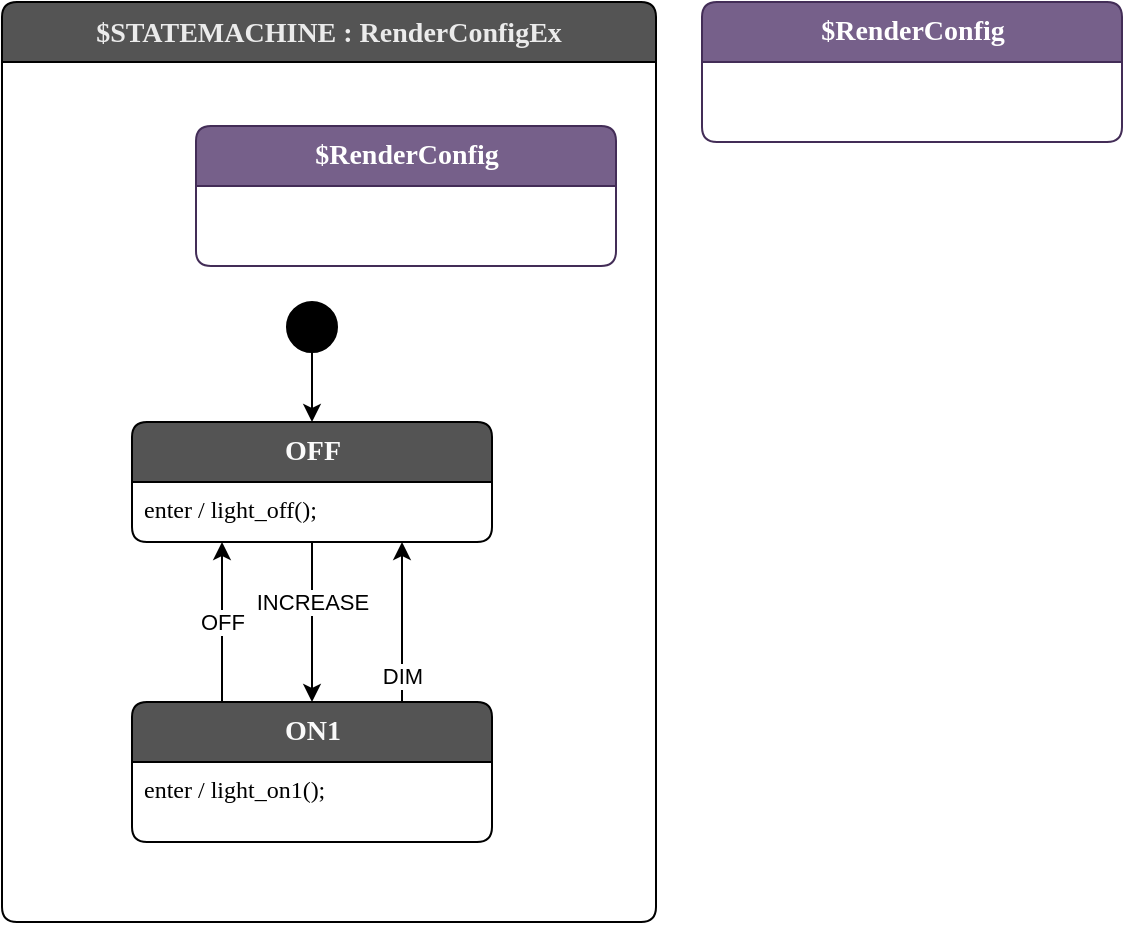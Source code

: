 <mxfile>
    <diagram id="MKuSY8VSyavK2Ai-hcvc" name="Page-1">
        <mxGraphModel dx="1257" dy="792" grid="1" gridSize="10" guides="1" tooltips="1" connect="1" arrows="1" fold="1" page="1" pageScale="1" pageWidth="850" pageHeight="1100" math="0" shadow="0">
            <root>
                <mxCell id="0"/>
                <mxCell id="1" parent="0"/>
                <mxCell id="5" value="$STATEMACHINE : RenderConfigEx" style="shape=swimlane;rotatable=0;align=center;verticalAlign=top;fontFamily=Lucida Console;startSize=30;fontSize=14;fontStyle=1;swimlaneFillColor=default;rounded=1;arcSize=15;absoluteArcSize=1;fillColor=#545454;fontColor=#EBEBEB;" parent="1" vertex="1">
                    <mxGeometry x="40" y="40" width="327" height="460" as="geometry"/>
                </mxCell>
                <mxCell id="6" value=" " style="fontFamily=Lucida Console;align=left;verticalAlign=top;fillColor=none;gradientColor=none;strokeColor=none;rounded=0;spacingLeft=4;resizable=0;movable=0;deletable=0;rotatable=0;autosize=1;" parent="5" vertex="1" connectable="0">
                    <mxGeometry y="30" width="30" height="20" as="geometry"/>
                </mxCell>
                <mxCell id="7" style="edgeStyle=none;html=1;" parent="5" source="8" target="9" edge="1">
                    <mxGeometry relative="1" as="geometry"/>
                </mxCell>
                <mxCell id="8" value="$initial_state" style="shape=ellipse;aspect=fixed;fillColor=#000000;resizable=0;rotatable=0;noLabel=1;editable=0;" parent="5" vertex="1">
                    <mxGeometry x="142.5" y="150" width="25" height="25" as="geometry"/>
                </mxCell>
                <mxCell id="9" value="OFF" style="shape=swimlane;rotatable=0;align=center;verticalAlign=top;fontFamily=Lucida Console;startSize=30;fontSize=14;fontStyle=1;swimlaneFillColor=default;html=1;rounded=1;arcSize=15;absoluteArcSize=1;fillColor=#545454;fontColor=#FAFAFA;" parent="5" vertex="1">
                    <mxGeometry x="65" y="210" width="180" height="60" as="geometry"/>
                </mxCell>
                <mxCell id="10" value="enter / light_off();" style="fontFamily=Lucida Console;align=left;verticalAlign=top;fillColor=none;gradientColor=none;strokeColor=none;rounded=0;spacingLeft=4;resizable=0;movable=0;deletable=0;rotatable=0;autosize=1;" parent="9" vertex="1" connectable="0">
                    <mxGeometry y="30" width="160" height="20" as="geometry"/>
                </mxCell>
                <mxCell id="24" value="DIM" style="edgeStyle=none;html=1;exitX=0.75;exitY=0;exitDx=0;exitDy=0;entryX=0.75;entryY=1;entryDx=0;entryDy=0;" parent="5" source="15" target="9" edge="1">
                    <mxGeometry x="-0.667" relative="1" as="geometry">
                        <mxPoint as="offset"/>
                    </mxGeometry>
                </mxCell>
                <mxCell id="28" style="edgeStyle=none;html=1;exitX=0.5;exitY=1;exitDx=0;exitDy=0;entryX=0.5;entryY=0;entryDx=0;entryDy=0;" parent="5" source="9" target="15" edge="1">
                    <mxGeometry relative="1" as="geometry">
                        <mxPoint x="110" y="370" as="targetPoint"/>
                    </mxGeometry>
                </mxCell>
                <mxCell id="29" value="INCREASE" style="edgeLabel;html=1;align=center;verticalAlign=middle;resizable=0;points=[];" parent="28" vertex="1" connectable="0">
                    <mxGeometry x="-0.39" y="1" relative="1" as="geometry">
                        <mxPoint x="-1" y="5" as="offset"/>
                    </mxGeometry>
                </mxCell>
                <mxCell id="36" value="OFF" style="edgeStyle=none;html=1;exitX=0.25;exitY=0;exitDx=0;exitDy=0;entryX=0.25;entryY=1;entryDx=0;entryDy=0;" parent="5" source="15" target="9" edge="1">
                    <mxGeometry relative="1" as="geometry"/>
                </mxCell>
                <mxCell id="15" value="ON1" style="shape=swimlane;rotatable=0;align=center;verticalAlign=top;fontFamily=Lucida Console;startSize=30;fontSize=14;fontStyle=1;swimlaneFillColor=default;html=1;rounded=1;arcSize=15;absoluteArcSize=1;fillColor=#545454;fontColor=#FAFAFA;" parent="5" vertex="1">
                    <mxGeometry x="65" y="350" width="180" height="70" as="geometry"/>
                </mxCell>
                <mxCell id="16" value="enter / light_on1();" style="fontFamily=Lucida Console;align=left;verticalAlign=top;fillColor=none;gradientColor=none;strokeColor=none;rounded=0;spacingLeft=4;resizable=0;movable=0;deletable=0;rotatable=0;autosize=1;" parent="15" vertex="1" connectable="0">
                    <mxGeometry y="30" width="160" height="20" as="geometry"/>
                </mxCell>
                <mxCell id="62" value="$RenderConfig" style="shape=swimlane;rotatable=0;align=center;verticalAlign=top;fontFamily=Lucida Console;startSize=30;fontSize=14;fontStyle=1;swimlaneFillColor=default;html=1;rounded=1;arcSize=15;absoluteArcSize=1;fillColor=#76608a;strokeColor=#432D57;fontColor=#ffffff;" parent="5" vertex="1" collapsed="1">
                    <mxGeometry x="97" y="62" width="210" height="70" as="geometry">
                        <mxRectangle x="320" y="40" width="360" height="470" as="alternateBounds"/>
                    </mxGeometry>
                </mxCell>
                <mxCell id="63" value="" style="fontFamily=Lucida Console;align=left;verticalAlign=top;fillColor=none;gradientColor=none;strokeColor=none;rounded=0;spacingLeft=4;resizable=0;movable=0;deletable=0;rotatable=0;autosize=1;" parent="62" vertex="1" connectable="0">
                    <mxGeometry y="30" width="50" height="40" as="geometry"/>
                </mxCell>
                <mxCell id="86" value="$CONFIG: AutoExpandedVars" style="shape=swimlane;rotatable=0;align=center;verticalAlign=top;fontFamily=Lucida Console;startSize=30;fontSize=14;fontStyle=1;swimlaneFillColor=default;html=1;rounded=1;arcSize=15;absoluteArcSize=1;fillColor=#76608a;fontColor=#ffffff;strokeColor=#432D57;" parent="62" vertex="1" collapsed="1">
                    <mxGeometry x="360" y="220" width="280" height="70" as="geometry">
                        <mxRectangle x="30" y="170" width="290" height="90" as="alternateBounds"/>
                    </mxGeometry>
                </mxCell>
                <mxCell id="87" value="// sm level - AutoExpandedVars" style="fontFamily=Lucida Console;align=left;verticalAlign=top;fillColor=none;gradientColor=none;strokeColor=none;rounded=0;spacingLeft=4;resizable=0;movable=0;deletable=0;rotatable=0;autosize=1;" parent="86" vertex="1" connectable="0">
                    <mxGeometry y="30" width="240" height="30" as="geometry"/>
                </mxCell>
                <mxCell id="70" value="$CONFIG: VariableDeclarations" style="shape=swimlane;rotatable=0;align=center;verticalAlign=top;fontFamily=Lucida Console;startSize=30;fontSize=14;fontStyle=1;swimlaneFillColor=default;html=1;rounded=1;arcSize=15;absoluteArcSize=1;fillColor=#76608a;fontColor=#ffffff;strokeColor=#432D57;" parent="62" vertex="1" collapsed="1">
                    <mxGeometry x="680" y="220" width="280" height="70" as="geometry">
                        <mxRectangle x="30" y="170" width="290" height="90" as="alternateBounds"/>
                    </mxGeometry>
                </mxCell>
                <mxCell id="71" value="int sm_level; // sm level - VariableDeclarations" style="fontFamily=Lucida Console;align=left;verticalAlign=top;fillColor=none;gradientColor=none;strokeColor=none;rounded=0;spacingLeft=4;resizable=0;movable=0;deletable=0;rotatable=0;autosize=1;" parent="70" vertex="1" connectable="0">
                    <mxGeometry y="30" width="370" height="30" as="geometry"/>
                </mxCell>
                <mxCell id="72" value="&lt;b&gt;$NOTES&lt;/b&gt;&lt;br&gt;Anything you type in the &lt;b&gt;VariableDeclarations&amp;nbsp;&lt;/b&gt;vertex ends up in the generated h file. It is combined with the C# &lt;b&gt;IRenderConfigC.VariableDeclarations&amp;nbsp;&lt;/b&gt;config." style="shape=rectangle;rounded=1;arcSize=15;absoluteArcSize=1;align=left;verticalAlign=top;whiteSpace=wrap;html=1;spacingLeft=4;strokeWidth=1;strokeColor=default;fillColor=#fff2cc;fontColor=#000000;gradientColor=#ffd966;" parent="70" vertex="1">
                    <mxGeometry x="60" y="140" width="330" height="70" as="geometry"/>
                </mxCell>
                <mxCell id="88" value="$CONFIG: FileTop" style="shape=swimlane;rotatable=0;align=center;verticalAlign=top;fontFamily=Lucida Console;startSize=30;fontSize=14;fontStyle=1;swimlaneFillColor=default;html=1;rounded=1;arcSize=15;absoluteArcSize=1;fillColor=#76608a;fontColor=#ffffff;strokeColor=#432D57;" parent="62" vertex="1" collapsed="1">
                    <mxGeometry x="40" y="220" width="280" height="70" as="geometry">
                        <mxRectangle x="30" y="60" width="290" height="90" as="alternateBounds"/>
                    </mxGeometry>
                </mxCell>
                <mxCell id="89" value="// sm level - FileTop" style="fontFamily=Lucida Console;align=left;verticalAlign=top;fillColor=none;gradientColor=none;strokeColor=none;rounded=0;spacingLeft=4;resizable=0;movable=0;deletable=0;rotatable=0;autosize=1;" parent="88" vertex="1" connectable="0">
                    <mxGeometry y="30" width="180" height="30" as="geometry"/>
                </mxCell>
                <mxCell id="92" value="&lt;b&gt;$NOTES&lt;/b&gt;&lt;br&gt;IRenderConfig settings that are used for any programming language." style="shape=rectangle;rounded=1;arcSize=15;absoluteArcSize=1;align=left;verticalAlign=top;whiteSpace=wrap;html=1;spacingLeft=4;strokeWidth=1;strokeColor=default;fillColor=#fff2cc;fontColor=#000000;gradientColor=#ffd966;" parent="62" vertex="1">
                    <mxGeometry x="40" y="150" width="440" height="40" as="geometry"/>
                </mxCell>
                <mxCell id="64" value="$CONFIG: HFileIncludes" style="shape=swimlane;rotatable=0;align=center;verticalAlign=top;fontFamily=Lucida Console;startSize=30;fontSize=14;fontStyle=1;swimlaneFillColor=default;html=1;rounded=1;arcSize=15;absoluteArcSize=1;fillColor=#76608a;fontColor=#ffffff;strokeColor=#432D57;" parent="62" vertex="1" collapsed="1">
                    <mxGeometry x="360" y="430" width="280" height="70" as="geometry">
                        <mxRectangle x="30" y="60" width="290" height="90" as="alternateBounds"/>
                    </mxGeometry>
                </mxCell>
                <mxCell id="65" value="// sm level - HFileIncludes" style="fontFamily=Lucida Console;align=left;verticalAlign=top;fillColor=none;gradientColor=none;strokeColor=none;rounded=0;spacingLeft=4;resizable=0;movable=0;deletable=0;rotatable=0;autosize=1;" parent="64" vertex="1" connectable="0">
                    <mxGeometry y="30" width="220" height="30" as="geometry"/>
                </mxCell>
                <mxCell id="66" value="&lt;b&gt;$NOTES&lt;/b&gt;&lt;br&gt;Anything you type in the &lt;b&gt;HFileIncludes &lt;/b&gt;vertex ends up in the generated h file. It is combined with the C# &lt;b&gt;IRenderConfigC.HFileIncludes&lt;/b&gt; config." style="shape=rectangle;rounded=1;arcSize=15;absoluteArcSize=1;align=left;verticalAlign=top;whiteSpace=wrap;html=1;spacingLeft=4;strokeWidth=1;strokeColor=default;fillColor=#fff2cc;fontColor=#000000;gradientColor=#ffd966;" parent="64" vertex="1">
                    <mxGeometry x="40" y="120" width="330" height="70" as="geometry"/>
                </mxCell>
                <mxCell id="67" value="$CONFIG: CFileIncludes" style="shape=swimlane;rotatable=0;align=center;verticalAlign=top;fontFamily=Lucida Console;startSize=30;fontSize=14;fontStyle=1;swimlaneFillColor=default;html=1;rounded=1;arcSize=15;absoluteArcSize=1;fillColor=#76608a;fontColor=#ffffff;strokeColor=#432D57;" parent="62" vertex="1" collapsed="1">
                    <mxGeometry x="40" y="430" width="280" height="70" as="geometry">
                        <mxRectangle x="30" y="170" width="290" height="90" as="alternateBounds"/>
                    </mxGeometry>
                </mxCell>
                <mxCell id="68" value="// sm level - CFileIncludes" style="fontFamily=Lucida Console;align=left;verticalAlign=top;fillColor=none;gradientColor=none;strokeColor=none;rounded=0;spacingLeft=4;resizable=0;movable=0;deletable=0;rotatable=0;autosize=1;" parent="67" vertex="1" connectable="0">
                    <mxGeometry y="30" width="220" height="30" as="geometry"/>
                </mxCell>
                <mxCell id="69" value="&lt;b&gt;$NOTES&lt;/b&gt;&lt;br&gt;Anything you type in the &lt;b&gt;CFileIncludes &lt;/b&gt;vertex ends up in the generated h file. It is combined with the C# &lt;b&gt;IRenderConfigC.CFileIncludes&lt;/b&gt; config." style="shape=rectangle;rounded=1;arcSize=15;absoluteArcSize=1;align=left;verticalAlign=top;whiteSpace=wrap;html=1;spacingLeft=4;strokeWidth=1;strokeColor=default;fillColor=#fff2cc;fontColor=#000000;gradientColor=#ffd966;" parent="67" vertex="1">
                    <mxGeometry x="50" y="130" width="330" height="70" as="geometry"/>
                </mxCell>
                <mxCell id="74" value="$CONFIG: HFileTop" style="shape=swimlane;rotatable=0;align=center;verticalAlign=top;fontFamily=Lucida Console;startSize=30;fontSize=14;fontStyle=1;swimlaneFillColor=default;html=1;rounded=1;arcSize=15;absoluteArcSize=1;fillColor=#76608a;fontColor=#ffffff;strokeColor=#432D57;" parent="62" vertex="1" collapsed="1">
                    <mxGeometry x="680" y="430" width="280" height="70" as="geometry">
                        <mxRectangle x="30" y="60" width="290" height="90" as="alternateBounds"/>
                    </mxGeometry>
                </mxCell>
                <mxCell id="75" value="// sm level - HFileTop" style="fontFamily=Lucida Console;align=left;verticalAlign=top;fillColor=none;gradientColor=none;strokeColor=none;rounded=0;spacingLeft=4;resizable=0;movable=0;deletable=0;rotatable=0;autosize=1;" parent="74" vertex="1" connectable="0">
                    <mxGeometry y="30" width="180" height="30" as="geometry"/>
                </mxCell>
                <mxCell id="77" value="$CONFIG: CFileTop" style="shape=swimlane;rotatable=0;align=center;verticalAlign=top;fontFamily=Lucida Console;startSize=30;fontSize=14;fontStyle=1;swimlaneFillColor=default;html=1;rounded=1;arcSize=15;absoluteArcSize=1;fillColor=#76608a;fontColor=#ffffff;strokeColor=#432D57;" parent="62" vertex="1" collapsed="1">
                    <mxGeometry x="1000" y="430" width="280" height="70" as="geometry">
                        <mxRectangle x="30" y="170" width="290" height="90" as="alternateBounds"/>
                    </mxGeometry>
                </mxCell>
                <mxCell id="78" value="// sm level - CFileTop" style="fontFamily=Lucida Console;align=left;verticalAlign=top;fillColor=none;gradientColor=none;strokeColor=none;rounded=0;spacingLeft=4;resizable=0;movable=0;deletable=0;rotatable=0;autosize=1;" parent="77" vertex="1" connectable="0">
                    <mxGeometry y="30" width="180" height="30" as="geometry"/>
                </mxCell>
                <mxCell id="93" value="&lt;b&gt;$NOTES&lt;/b&gt;&lt;br&gt;IRenderConfigC settings that are used for C." style="shape=rectangle;rounded=1;arcSize=15;absoluteArcSize=1;align=left;verticalAlign=top;whiteSpace=wrap;html=1;spacingLeft=4;strokeWidth=1;strokeColor=default;fillColor=#fff2cc;fontColor=#000000;gradientColor=#ffd966;" parent="62" vertex="1">
                    <mxGeometry x="40" y="360" width="440" height="40" as="geometry"/>
                </mxCell>
                <mxCell id="94" value="&lt;b&gt;$NOTES&lt;/b&gt;&lt;br&gt;IRenderConfigCSharp settings that are used for CSharp." style="shape=rectangle;rounded=1;arcSize=15;absoluteArcSize=1;align=left;verticalAlign=top;whiteSpace=wrap;html=1;spacingLeft=4;strokeWidth=1;strokeColor=default;fillColor=#fff2cc;fontColor=#000000;gradientColor=#ffd966;" parent="62" vertex="1">
                    <mxGeometry x="40" y="560" width="440" height="40" as="geometry"/>
                </mxCell>
                <mxCell id="73" value="&lt;b&gt;$NOTES&lt;/b&gt;&lt;br&gt;Note that generic expansions can only be created from the C# file within the &lt;b&gt;IRenderConfig&amp;nbsp;&lt;/b&gt;section for now." style="shape=rectangle;rounded=1;arcSize=15;absoluteArcSize=1;align=left;verticalAlign=top;whiteSpace=wrap;html=1;spacingLeft=4;strokeWidth=1;strokeColor=default;fillColor=#fff2cc;fontColor=#000000;gradientColor=#ffd966;" parent="62" vertex="1">
                    <mxGeometry x="40" y="40" width="310" height="60" as="geometry"/>
                </mxCell>
                <mxCell id="115" value="$CONFIG: CSharpBaseList" style="shape=swimlane;rotatable=0;align=center;verticalAlign=top;fontFamily=Lucida Console;startSize=30;fontSize=14;fontStyle=1;swimlaneFillColor=default;html=1;rounded=1;arcSize=15;absoluteArcSize=1;fillColor=#76608a;fontColor=#ffffff;strokeColor=#432D57;" parent="62" vertex="1" collapsed="1">
                    <mxGeometry x="40" y="610" width="280" height="70" as="geometry">
                        <mxRectangle x="30" y="170" width="290" height="90" as="alternateBounds"/>
                    </mxGeometry>
                </mxCell>
                <mxCell id="116" value="SomeClass, ISomeInterface" style="fontFamily=Lucida Console;align=left;verticalAlign=top;fillColor=none;gradientColor=none;strokeColor=none;rounded=0;spacingLeft=4;resizable=0;movable=0;deletable=0;rotatable=0;autosize=1;" parent="115" vertex="1" connectable="0">
                    <mxGeometry y="30" width="210" height="30" as="geometry"/>
                </mxCell>
                <mxCell id="95" value="$CONFIG: CSharpUsings" style="shape=swimlane;rotatable=0;align=center;verticalAlign=top;fontFamily=Lucida Console;startSize=30;fontSize=14;fontStyle=1;swimlaneFillColor=default;html=1;rounded=1;arcSize=15;absoluteArcSize=1;fillColor=#76608a;fontColor=#ffffff;strokeColor=#432D57;" parent="62" vertex="1" collapsed="1">
                    <mxGeometry x="360" y="610" width="280" height="70" as="geometry">
                        <mxRectangle x="30" y="170" width="290" height="90" as="alternateBounds"/>
                    </mxGeometry>
                </mxCell>
                <mxCell id="96" value="// sm level - Usings" style="fontFamily=Lucida Console;align=left;verticalAlign=top;fillColor=none;gradientColor=none;strokeColor=none;rounded=0;spacingLeft=4;resizable=0;movable=0;deletable=0;rotatable=0;autosize=1;" parent="95" vertex="1" connectable="0">
                    <mxGeometry y="30" width="170" height="30" as="geometry"/>
                </mxCell>
                <mxCell id="97" value="&lt;b&gt;$NOTES&lt;/b&gt;&lt;br&gt;Anything you type in the &lt;b&gt;CSharpUsings&amp;nbsp;&lt;/b&gt;vertex ends up in the generated .cs file. It is combined with the C# &lt;b&gt;IRenderConfigCSharp.Usings&lt;/b&gt; config." style="shape=rectangle;rounded=1;arcSize=15;absoluteArcSize=1;align=left;verticalAlign=top;whiteSpace=wrap;html=1;spacingLeft=4;strokeWidth=1;strokeColor=default;fillColor=#fff2cc;fontColor=#000000;gradientColor=#ffd966;" parent="95" vertex="1">
                    <mxGeometry x="50" y="130" width="330" height="70" as="geometry"/>
                </mxCell>
                <mxCell id="98" value="$CONFIG: CSharpNameSpace" style="shape=swimlane;rotatable=0;align=center;verticalAlign=top;fontFamily=Lucida Console;startSize=30;fontSize=14;fontStyle=1;swimlaneFillColor=default;html=1;rounded=1;arcSize=15;absoluteArcSize=1;fillColor=#76608a;fontColor=#ffffff;strokeColor=#432D57;" parent="62" vertex="1" collapsed="1">
                    <mxGeometry x="680" y="610" width="280" height="70" as="geometry">
                        <mxRectangle x="30" y="60" width="290" height="90" as="alternateBounds"/>
                    </mxGeometry>
                </mxCell>
                <mxCell id="99" value="// sm level - NameSpace" style="fontFamily=Lucida Console;align=left;verticalAlign=top;fillColor=none;gradientColor=none;strokeColor=none;rounded=0;spacingLeft=4;resizable=0;movable=0;deletable=0;rotatable=0;autosize=1;" parent="98" vertex="1" connectable="0">
                    <mxGeometry y="30" width="190" height="30" as="geometry"/>
                </mxCell>
                <mxCell id="101" value="&lt;b&gt;$NOTES&lt;/b&gt;&lt;br&gt;Anything you type in the &lt;b&gt;CSharpNameSpace&amp;nbsp;&lt;/b&gt;vertex ends up in the generated .cs file. It is combined with the C# &lt;b&gt;IRenderConfigCSharp.NameSpace&lt;/b&gt; config." style="shape=rectangle;rounded=1;arcSize=15;absoluteArcSize=1;align=left;verticalAlign=top;whiteSpace=wrap;html=1;spacingLeft=4;strokeWidth=1;strokeColor=default;fillColor=#fff2cc;fontColor=#000000;gradientColor=#ffd966;" parent="98" vertex="1">
                    <mxGeometry x="60" y="140" width="330" height="70" as="geometry"/>
                </mxCell>
                <mxCell id="108" value="$CONFIG: CSharpClassCode" style="shape=swimlane;rotatable=0;align=center;verticalAlign=top;fontFamily=Lucida Console;startSize=30;fontSize=14;fontStyle=1;swimlaneFillColor=default;html=1;rounded=1;arcSize=15;absoluteArcSize=1;fillColor=#76608a;fontColor=#ffffff;strokeColor=#432D57;" parent="62" vertex="1" collapsed="1">
                    <mxGeometry x="1000" y="610" width="280" height="70" as="geometry">
                        <mxRectangle x="30" y="60" width="290" height="90" as="alternateBounds"/>
                    </mxGeometry>
                </mxCell>
                <mxCell id="109" value="// sm level - CSharpClassCode" style="fontFamily=Lucida Console;align=left;verticalAlign=top;fillColor=none;gradientColor=none;strokeColor=none;rounded=0;spacingLeft=4;resizable=0;movable=0;deletable=0;rotatable=0;autosize=1;" parent="108" vertex="1" connectable="0">
                    <mxGeometry y="30" width="240" height="30" as="geometry"/>
                </mxCell>
                <mxCell id="110" value="&lt;b&gt;$NOTES&lt;/b&gt;&lt;br&gt;Anything you type in the &lt;b&gt;CSharpNameSpace&amp;nbsp;&lt;/b&gt;vertex ends up in the generated .cs file. It is combined with the C# &lt;b&gt;IRenderConfigCSharp.NameSpace&lt;/b&gt; config." style="shape=rectangle;rounded=1;arcSize=15;absoluteArcSize=1;align=left;verticalAlign=top;whiteSpace=wrap;html=1;spacingLeft=4;strokeWidth=1;strokeColor=default;fillColor=#fff2cc;fontColor=#000000;gradientColor=#ffd966;" parent="108" vertex="1">
                    <mxGeometry x="60" y="140" width="330" height="70" as="geometry"/>
                </mxCell>
                <mxCell id="111" value="$CONFIG: CSharpUseNullable" style="shape=swimlane;rotatable=0;align=center;verticalAlign=top;fontFamily=Lucida Console;startSize=30;fontSize=14;fontStyle=1;swimlaneFillColor=default;html=1;rounded=1;arcSize=15;absoluteArcSize=1;fillColor=#76608a;fontColor=#ffffff;strokeColor=#432D57;" parent="62" vertex="1">
                    <mxGeometry x="1320" y="610" width="280" height="70" as="geometry">
                        <mxRectangle x="1000" y="610" width="280" height="70" as="alternateBounds"/>
                    </mxGeometry>
                </mxCell>
                <mxCell id="112" value="false" style="fontFamily=Lucida Console;align=left;verticalAlign=top;fillColor=none;gradientColor=none;strokeColor=none;rounded=0;spacingLeft=4;resizable=0;movable=0;deletable=0;rotatable=0;autosize=1;" parent="111" vertex="1" connectable="0">
                    <mxGeometry y="30" width="60" height="30" as="geometry"/>
                </mxCell>
                <mxCell id="113" value="$CONFIG: CSharpUsePartialClass" style="shape=swimlane;rotatable=0;align=center;verticalAlign=top;fontFamily=Lucida Console;startSize=30;fontSize=14;fontStyle=1;swimlaneFillColor=default;html=1;rounded=1;arcSize=15;absoluteArcSize=1;fillColor=#76608a;fontColor=#ffffff;strokeColor=#432D57;" parent="62" vertex="1">
                    <mxGeometry x="1640" y="610" width="320" height="70" as="geometry">
                        <mxRectangle x="1000" y="610" width="280" height="70" as="alternateBounds"/>
                    </mxGeometry>
                </mxCell>
                <mxCell id="114" value="false" style="fontFamily=Lucida Console;align=left;verticalAlign=top;fillColor=none;gradientColor=none;strokeColor=none;rounded=0;spacingLeft=4;resizable=0;movable=0;deletable=0;rotatable=0;autosize=1;" parent="113" vertex="1" connectable="0">
                    <mxGeometry y="30" width="60" height="30" as="geometry"/>
                </mxCell>
                <mxCell id="117" value="&lt;b&gt;$NOTES&lt;/b&gt;&lt;br&gt;IRenderConfigJavaScript settings that are used for JavaScript." style="shape=rectangle;rounded=1;arcSize=15;absoluteArcSize=1;align=left;verticalAlign=top;whiteSpace=wrap;html=1;spacingLeft=4;strokeWidth=1;strokeColor=default;fillColor=#fff2cc;fontColor=#000000;gradientColor=#ffd966;" parent="62" vertex="1">
                    <mxGeometry x="40" y="720" width="440" height="40" as="geometry"/>
                </mxCell>
                <mxCell id="118" value="$CONFIG: JavaScriptExtendsSuperClass" style="shape=swimlane;rotatable=0;align=center;verticalAlign=top;fontFamily=Lucida Console;startSize=30;fontSize=14;fontStyle=1;swimlaneFillColor=default;html=1;rounded=1;arcSize=15;absoluteArcSize=1;fillColor=#76608a;fontColor=#ffffff;strokeColor=#432D57;" parent="62" vertex="1">
                    <mxGeometry x="40" y="770" width="360" height="70" as="geometry">
                        <mxRectangle x="40" y="770" width="360" height="70" as="alternateBounds"/>
                    </mxGeometry>
                </mxCell>
                <mxCell id="119" value="sm level - ExtendsSuperClass" style="fontFamily=Lucida Console;align=left;verticalAlign=top;fillColor=none;gradientColor=none;strokeColor=none;rounded=0;spacingLeft=4;resizable=0;movable=0;deletable=0;rotatable=0;autosize=1;" parent="118" vertex="1" connectable="0">
                    <mxGeometry y="30" width="230" height="30" as="geometry"/>
                </mxCell>
                <mxCell id="120" value="$CONFIG: JavaScriptClassCode" style="shape=swimlane;rotatable=0;align=center;verticalAlign=top;fontFamily=Lucida Console;startSize=30;fontSize=14;fontStyle=1;swimlaneFillColor=default;html=1;rounded=1;arcSize=15;absoluteArcSize=1;fillColor=#76608a;fontColor=#ffffff;strokeColor=#432D57;" parent="62" vertex="1">
                    <mxGeometry x="440" y="770" width="320" height="70" as="geometry">
                        <mxRectangle x="440" y="770" width="360" height="70" as="alternateBounds"/>
                    </mxGeometry>
                </mxCell>
                <mxCell id="121" value="sm level - ClassCode" style="fontFamily=Lucida Console;align=left;verticalAlign=top;fillColor=none;gradientColor=none;strokeColor=none;rounded=0;spacingLeft=4;resizable=0;movable=0;deletable=0;rotatable=0;autosize=1;" parent="120" vertex="1" connectable="0">
                    <mxGeometry y="30" width="170" height="30" as="geometry"/>
                </mxCell>
                <mxCell id="122" value="$CONFIG: JavaScriptUseExportOnClass" style="shape=swimlane;rotatable=0;align=center;verticalAlign=top;fontFamily=Lucida Console;startSize=30;fontSize=14;fontStyle=1;swimlaneFillColor=default;html=1;rounded=1;arcSize=15;absoluteArcSize=1;fillColor=#76608a;fontColor=#ffffff;strokeColor=#432D57;" parent="62" vertex="1">
                    <mxGeometry x="800" y="770" width="360" height="70" as="geometry">
                        <mxRectangle x="840" y="770" width="360" height="70" as="alternateBounds"/>
                    </mxGeometry>
                </mxCell>
                <mxCell id="123" value="true" style="fontFamily=Lucida Console;align=left;verticalAlign=top;fillColor=none;gradientColor=none;strokeColor=none;rounded=0;spacingLeft=4;resizable=0;movable=0;deletable=0;rotatable=0;autosize=1;" parent="122" vertex="1" connectable="0">
                    <mxGeometry y="30" width="50" height="30" as="geometry"/>
                </mxCell>
                <mxCell id="124" value="$CONFIG: JavaScriptPrivatePrefix" style="shape=swimlane;rotatable=0;align=center;verticalAlign=top;fontFamily=Lucida Console;startSize=30;fontSize=14;fontStyle=1;swimlaneFillColor=default;html=1;rounded=1;arcSize=15;absoluteArcSize=1;fillColor=#76608a;fontColor=#ffffff;strokeColor=#432D57;" parent="62" vertex="1">
                    <mxGeometry x="1200" y="770" width="360" height="70" as="geometry">
                        <mxRectangle x="1240" y="770" width="360" height="70" as="alternateBounds"/>
                    </mxGeometry>
                </mxCell>
                <mxCell id="125" value="sm level - PrivatePrefix" style="fontFamily=Lucida Console;align=left;verticalAlign=top;fillColor=none;gradientColor=none;strokeColor=none;rounded=0;spacingLeft=4;resizable=0;movable=0;deletable=0;rotatable=0;autosize=1;" parent="124" vertex="1" connectable="0">
                    <mxGeometry y="30" width="200" height="30" as="geometry"/>
                </mxCell>
                <mxCell id="126" value="$CONFIG: TriggerMap" style="shape=swimlane;rotatable=0;align=center;verticalAlign=top;fontFamily=Lucida Console;startSize=30;fontSize=14;fontStyle=1;swimlaneFillColor=default;html=1;rounded=1;arcSize=15;absoluteArcSize=1;fillColor=#76608a;fontColor=#ffffff;strokeColor=#432D57;" parent="62" vertex="1" collapsed="1">
                    <mxGeometry x="1000" y="220" width="280" height="70" as="geometry">
                        <mxRectangle x="30" y="60" width="290" height="90" as="alternateBounds"/>
                    </mxGeometry>
                </mxCell>
                <mxCell id="127" value="// some trigger mapping..." style="fontFamily=Lucida Console;align=left;verticalAlign=top;fillColor=none;gradientColor=none;strokeColor=none;rounded=0;spacingLeft=4;resizable=0;movable=0;deletable=0;rotatable=0;autosize=1;" parent="126" vertex="1" connectable="0">
                    <mxGeometry y="30" width="210" height="30" as="geometry"/>
                </mxCell>
                <mxCell id="40" value="$RenderConfig" style="shape=swimlane;rotatable=0;align=center;verticalAlign=top;fontFamily=Lucida Console;startSize=30;fontSize=14;fontStyle=1;swimlaneFillColor=default;html=1;rounded=1;arcSize=15;absoluteArcSize=1;fillColor=#76608a;strokeColor=#432D57;fontColor=#ffffff;" parent="1" vertex="1" collapsed="1">
                    <mxGeometry x="390" y="40" width="210" height="70" as="geometry">
                        <mxRectangle x="320" y="40" width="360" height="470" as="alternateBounds"/>
                    </mxGeometry>
                </mxCell>
                <mxCell id="41" value="" style="fontFamily=Lucida Console;align=left;verticalAlign=top;fillColor=none;gradientColor=none;strokeColor=none;rounded=0;spacingLeft=4;resizable=0;movable=0;deletable=0;rotatable=0;autosize=1;" parent="40" vertex="1" connectable="0">
                    <mxGeometry y="30" width="50" height="40" as="geometry"/>
                </mxCell>
                <mxCell id="42" value="$CONFIG: HFileIncludes" style="shape=swimlane;rotatable=0;align=center;verticalAlign=top;fontFamily=Lucida Console;startSize=30;fontSize=14;fontStyle=1;swimlaneFillColor=default;html=1;rounded=1;arcSize=15;absoluteArcSize=1;fillColor=#76608a;fontColor=#ffffff;strokeColor=#432D57;" parent="40" vertex="1" collapsed="1">
                    <mxGeometry x="30" y="60" width="280" height="70" as="geometry">
                        <mxRectangle x="30" y="60" width="290" height="90" as="alternateBounds"/>
                    </mxGeometry>
                </mxCell>
                <mxCell id="43" value="// top level - HFileIncludes" style="fontFamily=Lucida Console;align=left;verticalAlign=top;fillColor=none;gradientColor=none;strokeColor=none;rounded=0;spacingLeft=4;resizable=0;movable=0;deletable=0;rotatable=0;autosize=1;" parent="42" vertex="1" connectable="0">
                    <mxGeometry y="30" width="230" height="30" as="geometry"/>
                </mxCell>
                <mxCell id="57" value="&lt;b&gt;$NOTES&lt;/b&gt;&lt;br&gt;Anything you type in the &lt;b&gt;HFileIncludes &lt;/b&gt;vertex ends up in the generated h file. It is combined with the C# &lt;b&gt;IRenderConfigC.HFileIncludes&lt;/b&gt; config." style="shape=rectangle;rounded=1;arcSize=15;absoluteArcSize=1;align=left;verticalAlign=top;whiteSpace=wrap;html=1;spacingLeft=4;strokeWidth=1;strokeColor=default;fillColor=#fff2cc;fontColor=#000000;gradientColor=#ffd966;" parent="42" vertex="1">
                    <mxGeometry x="40" y="120" width="330" height="70" as="geometry"/>
                </mxCell>
                <mxCell id="58" value="&lt;b&gt;$NOTES&lt;/b&gt;&lt;br&gt;Note that generic expansions can only be created from the C# file within the &lt;b&gt;IRenderConfigC &lt;/b&gt;section for now." style="shape=rectangle;rounded=1;arcSize=15;absoluteArcSize=1;align=left;verticalAlign=top;whiteSpace=wrap;html=1;spacingLeft=4;strokeWidth=1;strokeColor=default;fillColor=#fff2cc;fontColor=#000000;gradientColor=#ffd966;" parent="40" vertex="1">
                    <mxGeometry x="350" y="60" width="250" height="70" as="geometry"/>
                </mxCell>
                <mxCell id="48" value="$CONFIG: CFileIncludes" style="shape=swimlane;rotatable=0;align=center;verticalAlign=top;fontFamily=Lucida Console;startSize=30;fontSize=14;fontStyle=1;swimlaneFillColor=default;html=1;rounded=1;arcSize=15;absoluteArcSize=1;fillColor=#76608a;fontColor=#ffffff;strokeColor=#432D57;" parent="40" vertex="1" collapsed="1">
                    <mxGeometry x="30" y="160" width="280" height="70" as="geometry">
                        <mxRectangle x="30" y="170" width="290" height="90" as="alternateBounds"/>
                    </mxGeometry>
                </mxCell>
                <mxCell id="49" value="// top level - CFileIncludes" style="fontFamily=Lucida Console;align=left;verticalAlign=top;fillColor=none;gradientColor=none;strokeColor=none;rounded=0;spacingLeft=4;resizable=0;movable=0;deletable=0;rotatable=0;autosize=1;" parent="48" vertex="1" connectable="0">
                    <mxGeometry y="30" width="230" height="30" as="geometry"/>
                </mxCell>
                <mxCell id="59" value="&lt;b&gt;$NOTES&lt;/b&gt;&lt;br&gt;Anything you type in the &lt;b&gt;CFileIncludes &lt;/b&gt;vertex ends up in the generated h file. It is combined with the C# &lt;b&gt;IRenderConfigC.CFileIncludes&lt;/b&gt; config." style="shape=rectangle;rounded=1;arcSize=15;absoluteArcSize=1;align=left;verticalAlign=top;whiteSpace=wrap;html=1;spacingLeft=4;strokeWidth=1;strokeColor=default;fillColor=#fff2cc;fontColor=#000000;gradientColor=#ffd966;" parent="48" vertex="1">
                    <mxGeometry x="50" y="130" width="330" height="70" as="geometry"/>
                </mxCell>
                <mxCell id="50" value="$CONFIG: VariableDeclarations" style="shape=swimlane;rotatable=0;align=center;verticalAlign=top;fontFamily=Lucida Console;startSize=30;fontSize=14;fontStyle=1;swimlaneFillColor=default;html=1;rounded=1;arcSize=15;absoluteArcSize=1;fillColor=#76608a;fontColor=#ffffff;strokeColor=#432D57;" parent="40" vertex="1" collapsed="1">
                    <mxGeometry x="30" y="260" width="280" height="70" as="geometry">
                        <mxRectangle x="30" y="170" width="290" height="90" as="alternateBounds"/>
                    </mxGeometry>
                </mxCell>
                <mxCell id="51" value="int top_level; // top level - VariableDeclarations" style="fontFamily=Lucida Console;align=left;verticalAlign=top;fillColor=none;gradientColor=none;strokeColor=none;rounded=0;spacingLeft=4;resizable=0;movable=0;deletable=0;rotatable=0;autosize=1;" parent="50" vertex="1" connectable="0">
                    <mxGeometry y="30" width="390" height="30" as="geometry"/>
                </mxCell>
                <mxCell id="60" value="&lt;b&gt;$NOTES&lt;/b&gt;&lt;br&gt;Anything you type in the &lt;b&gt;VariableDeclarations&amp;nbsp;&lt;/b&gt;vertex ends up in the generated h file. It is combined with the C# &lt;b&gt;IRenderConfigC.VariableDeclarations&amp;nbsp;&lt;/b&gt;config." style="shape=rectangle;rounded=1;arcSize=15;absoluteArcSize=1;align=left;verticalAlign=top;whiteSpace=wrap;html=1;spacingLeft=4;strokeWidth=1;strokeColor=default;fillColor=#fff2cc;fontColor=#000000;gradientColor=#ffd966;" parent="50" vertex="1">
                    <mxGeometry x="60" y="140" width="330" height="70" as="geometry"/>
                </mxCell>
                <mxCell id="82" value="$CONFIG: CFileTop" style="shape=swimlane;rotatable=0;align=center;verticalAlign=top;fontFamily=Lucida Console;startSize=30;fontSize=14;fontStyle=1;swimlaneFillColor=default;html=1;rounded=1;arcSize=15;absoluteArcSize=1;fillColor=#76608a;fontColor=#ffffff;strokeColor=#432D57;" parent="40" vertex="1" collapsed="1">
                    <mxGeometry x="680" y="360" width="280" height="70" as="geometry">
                        <mxRectangle x="30" y="170" width="290" height="90" as="alternateBounds"/>
                    </mxGeometry>
                </mxCell>
                <mxCell id="83" value="// top level - CFileTop" style="fontFamily=Lucida Console;align=left;verticalAlign=top;fillColor=none;gradientColor=none;strokeColor=none;rounded=0;spacingLeft=4;resizable=0;movable=0;deletable=0;rotatable=0;autosize=1;" parent="82" vertex="1" connectable="0">
                    <mxGeometry y="30" width="190" height="30" as="geometry"/>
                </mxCell>
                <mxCell id="80" value="$CONFIG: HFileTop" style="shape=swimlane;rotatable=0;align=center;verticalAlign=top;fontFamily=Lucida Console;startSize=30;fontSize=14;fontStyle=1;swimlaneFillColor=default;html=1;rounded=1;arcSize=15;absoluteArcSize=1;fillColor=#76608a;fontColor=#ffffff;strokeColor=#432D57;" parent="40" vertex="1" collapsed="1">
                    <mxGeometry x="360" y="360" width="280" height="70" as="geometry">
                        <mxRectangle x="30" y="60" width="290" height="90" as="alternateBounds"/>
                    </mxGeometry>
                </mxCell>
                <mxCell id="81" value="// top level - HFileTop" style="fontFamily=Lucida Console;align=left;verticalAlign=top;fillColor=none;gradientColor=none;strokeColor=none;rounded=0;spacingLeft=4;resizable=0;movable=0;deletable=0;rotatable=0;autosize=1;" parent="80" vertex="1" connectable="0">
                    <mxGeometry y="30" width="190" height="30" as="geometry"/>
                </mxCell>
                <mxCell id="90" value="$CONFIG: FileTop" style="shape=swimlane;rotatable=0;align=center;verticalAlign=top;fontFamily=Lucida Console;startSize=30;fontSize=14;fontStyle=1;swimlaneFillColor=default;html=1;rounded=1;arcSize=15;absoluteArcSize=1;fillColor=#76608a;fontColor=#ffffff;strokeColor=#432D57;" parent="40" vertex="1" collapsed="1">
                    <mxGeometry x="30" y="360" width="280" height="70" as="geometry">
                        <mxRectangle x="30" y="60" width="290" height="90" as="alternateBounds"/>
                    </mxGeometry>
                </mxCell>
                <mxCell id="91" value="// top level - FileTop" style="fontFamily=Lucida Console;align=left;verticalAlign=top;fillColor=none;gradientColor=none;strokeColor=none;rounded=0;spacingLeft=4;resizable=0;movable=0;deletable=0;rotatable=0;autosize=1;" parent="90" vertex="1" connectable="0">
                    <mxGeometry y="30" width="180" height="30" as="geometry"/>
                </mxCell>
                <mxCell id="84" value="$CONFIG: AutoExpandedVars" style="shape=swimlane;rotatable=0;align=center;verticalAlign=top;fontFamily=Lucida Console;startSize=30;fontSize=14;fontStyle=1;swimlaneFillColor=default;html=1;rounded=1;arcSize=15;absoluteArcSize=1;fillColor=#76608a;fontColor=#ffffff;strokeColor=#432D57;" parent="40" vertex="1" collapsed="1">
                    <mxGeometry x="30" y="470" width="280" height="70" as="geometry">
                        <mxRectangle x="30" y="170" width="290" height="90" as="alternateBounds"/>
                    </mxGeometry>
                </mxCell>
                <mxCell id="85" value="// top level - AutoExpandedVars" style="fontFamily=Lucida Console;align=left;verticalAlign=top;fillColor=none;gradientColor=none;strokeColor=none;rounded=0;spacingLeft=4;resizable=0;movable=0;deletable=0;rotatable=0;autosize=1;" parent="84" vertex="1" connectable="0">
                    <mxGeometry y="30" width="250" height="30" as="geometry"/>
                </mxCell>
                <mxCell id="102" value="$CONFIG: CSharpUsings" style="shape=swimlane;rotatable=0;align=center;verticalAlign=top;fontFamily=Lucida Console;startSize=30;fontSize=14;fontStyle=1;swimlaneFillColor=default;html=1;rounded=1;arcSize=15;absoluteArcSize=1;fillColor=#76608a;fontColor=#ffffff;strokeColor=#432D57;" parent="40" vertex="1" collapsed="1">
                    <mxGeometry x="30" y="600" width="280" height="70" as="geometry">
                        <mxRectangle x="30" y="170" width="290" height="90" as="alternateBounds"/>
                    </mxGeometry>
                </mxCell>
                <mxCell id="103" value="// top level - Usings" style="fontFamily=Lucida Console;align=left;verticalAlign=top;fillColor=none;gradientColor=none;strokeColor=none;rounded=0;spacingLeft=4;resizable=0;movable=0;deletable=0;rotatable=0;autosize=1;" parent="102" vertex="1" connectable="0">
                    <mxGeometry y="30" width="180" height="30" as="geometry"/>
                </mxCell>
                <mxCell id="104" value="&lt;b&gt;$NOTES&lt;/b&gt;&lt;br&gt;Anything you type in the &lt;b&gt;CSharpUsings&amp;nbsp;&lt;/b&gt;vertex ends up in the generated .cs file. It is combined with the C# &lt;b&gt;IRenderConfigCSharp.Usings&lt;/b&gt; config." style="shape=rectangle;rounded=1;arcSize=15;absoluteArcSize=1;align=left;verticalAlign=top;whiteSpace=wrap;html=1;spacingLeft=4;strokeWidth=1;strokeColor=default;fillColor=#fff2cc;fontColor=#000000;gradientColor=#ffd966;" parent="102" vertex="1">
                    <mxGeometry x="50" y="130" width="330" height="70" as="geometry"/>
                </mxCell>
                <mxCell id="105" value="$CONFIG: CSharpNameSpace" style="shape=swimlane;rotatable=0;align=center;verticalAlign=top;fontFamily=Lucida Console;startSize=30;fontSize=14;fontStyle=1;swimlaneFillColor=default;html=1;rounded=1;arcSize=15;absoluteArcSize=1;fillColor=#76608a;fontColor=#ffffff;strokeColor=#432D57;" parent="40" vertex="1" collapsed="1">
                    <mxGeometry x="350" y="600" width="280" height="70" as="geometry">
                        <mxRectangle x="30" y="60" width="290" height="90" as="alternateBounds"/>
                    </mxGeometry>
                </mxCell>
                <mxCell id="106" value="// top level - NameSpace" style="fontFamily=Lucida Console;align=left;verticalAlign=top;fillColor=none;gradientColor=none;strokeColor=none;rounded=0;spacingLeft=4;resizable=0;movable=0;deletable=0;rotatable=0;autosize=1;" parent="105" vertex="1" connectable="0">
                    <mxGeometry y="30" width="200" height="30" as="geometry"/>
                </mxCell>
                <mxCell id="107" value="&lt;b&gt;$NOTES&lt;/b&gt;&lt;br&gt;Anything you type in the &lt;b&gt;CSharpNameSpace&amp;nbsp;&lt;/b&gt;vertex ends up in the generated .cs file. It is combined with the C# &lt;b&gt;IRenderConfigCSharp.NameSpace&lt;/b&gt; config." style="shape=rectangle;rounded=1;arcSize=15;absoluteArcSize=1;align=left;verticalAlign=top;whiteSpace=wrap;html=1;spacingLeft=4;strokeWidth=1;strokeColor=default;fillColor=#fff2cc;fontColor=#000000;gradientColor=#ffd966;" parent="105" vertex="1">
                    <mxGeometry x="60" y="140" width="330" height="70" as="geometry"/>
                </mxCell>
            </root>
        </mxGraphModel>
    </diagram>
</mxfile>